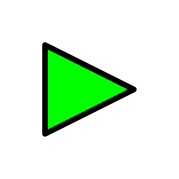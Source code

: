 <?xml version="1.0"?>
<!DOCTYPE ipe SYSTEM "ipe.dtd">
<ipe version="70010" creator="Ipe 7.0.10">
<info created="D:20101030233541" modified="D:20101030235916"/>
<ipestyle name="basic">
<symbol name="arrow/arc(spx)">
<path stroke="sym-stroke" fill="sym-stroke" pen="sym-pen">
0 0 m
-1 0.333 l
-1 -0.333 l
h
</path>
</symbol>
<symbol name="arrow/farc(spx)">
<path stroke="sym-stroke" fill="white" pen="sym-pen">
0 0 m
-1 0.333 l
-1 -0.333 l
h
</path>
</symbol>
<symbol name="mark/circle(sx)" transformations="translations">
<path fill="sym-stroke">
0.6 0 0 0.6 0 0 e
0.4 0 0 0.4 0 0 e
</path>
</symbol>
<symbol name="mark/disk(sx)" transformations="translations">
<path fill="sym-stroke">
0.6 0 0 0.6 0 0 e
</path>
</symbol>
<symbol name="mark/fdisk(sfx)" transformations="translations">
<group>
<path fill="sym-stroke" fillrule="eofill">
0.6 0 0 0.6 0 0 e
0.4 0 0 0.4 0 0 e
</path>
<path fill="sym-fill">
0.4 0 0 0.4 0 0 e
</path>
</group>
</symbol>
<symbol name="mark/box(sx)" transformations="translations">
<path fill="sym-stroke" fillrule="eofill">
-0.6 -0.6 m
0.6 -0.6 l
0.6 0.6 l
-0.6 0.6 l
h
-0.4 -0.4 m
0.4 -0.4 l
0.4 0.4 l
-0.4 0.4 l
h
</path>
</symbol>
<symbol name="mark/square(sx)" transformations="translations">
<path fill="sym-stroke">
-0.6 -0.6 m
0.6 -0.6 l
0.6 0.6 l
-0.6 0.6 l
h
</path>
</symbol>
<symbol name="mark/fsquare(sfx)" transformations="translations">
<group>
<path fill="sym-stroke" fillrule="eofill">
-0.6 -0.6 m
0.6 -0.6 l
0.6 0.6 l
-0.6 0.6 l
h
-0.4 -0.4 m
0.4 -0.4 l
0.4 0.4 l
-0.4 0.4 l
h
</path>
<path fill="sym-fill">
-0.4 -0.4 m
0.4 -0.4 l
0.4 0.4 l
-0.4 0.4 l
h
</path>
</group>
</symbol>
<symbol name="mark/cross(sx)" transformations="translations">
<group>
<path fill="sym-stroke">
-0.43 -0.57 m
0.57 0.43 l
0.43 0.57 l
-0.57 -0.43 l
h
</path>
<path fill="sym-stroke">
-0.43 0.57 m
0.57 -0.43 l
0.43 -0.57 l
-0.57 0.43 l
h
</path>
</group>
</symbol>
<symbol name="arrow/fnormal(spx)">
<path stroke="sym-stroke" fill="white" pen="sym-pen">
0 0 m
-1 0.333 l
-1 -0.333 l
h
</path>
</symbol>
<symbol name="arrow/pointed(spx)">
<path stroke="sym-stroke" fill="sym-stroke" pen="sym-pen">
0 0 m
-1 0.333 l
-0.8 0 l
-1 -0.333 l
h
</path>
</symbol>
<symbol name="arrow/fpointed(spx)">
<path stroke="sym-stroke" fill="white" pen="sym-pen">
0 0 m
-1 0.333 l
-0.8 0 l
-1 -0.333 l
h
</path>
</symbol>
<symbol name="arrow/linear(spx)">
<path stroke="sym-stroke" pen="sym-pen">
-1 0.333 m
0 0 l
-1 -0.333 l
</path>
</symbol>
<symbol name="arrow/fdouble(spx)">
<path stroke="sym-stroke" fill="white" pen="sym-pen">
0 0 m
-1 0.333 l
-1 -0.333 l
h
-1 0 m
-2 0.333 l
-2 -0.333 l
h
</path>
</symbol>
<symbol name="arrow/double(spx)">
<path stroke="sym-stroke" fill="sym-stroke" pen="sym-pen">
0 0 m
-1 0.333 l
-1 -0.333 l
h
-1 0 m
-2 0.333 l
-2 -0.333 l
h
</path>
</symbol>
<pen name="heavier" value="0.8"/>
<pen name="fat" value="1.2"/>
<pen name="ultrafat" value="2"/>
<symbolsize name="large" value="5"/>
<symbolsize name="small" value="2"/>
<symbolsize name="tiny" value="1.1"/>
<arrowsize name="large" value="10"/>
<arrowsize name="small" value="5"/>
<arrowsize name="tiny" value="3"/>
<color name="red" value="1 0 0"/>
<color name="green" value="0 1 0"/>
<color name="blue" value="0 0 1"/>
<color name="yellow" value="1 1 0"/>
<color name="orange" value="1 0.647 0"/>
<color name="gold" value="1 0.843 0"/>
<color name="purple" value="0.627 0.125 0.941"/>
<color name="gray" value="0.745"/>
<color name="brown" value="0.647 0.165 0.165"/>
<color name="navy" value="0 0 0.502"/>
<color name="pink" value="1 0.753 0.796"/>
<color name="seagreen" value="0.18 0.545 0.341"/>
<color name="turquoise" value="0.251 0.878 0.816"/>
<color name="violet" value="0.933 0.51 0.933"/>
<color name="darkblue" value="0 0 0.545"/>
<color name="darkcyan" value="0 0.545 0.545"/>
<color name="darkgray" value="0.663"/>
<color name="darkgreen" value="0 0.392 0"/>
<color name="darkmagenta" value="0.545 0 0.545"/>
<color name="darkorange" value="1 0.549 0"/>
<color name="darkred" value="0.545 0 0"/>
<color name="lightblue" value="0.678 0.847 0.902"/>
<color name="lightcyan" value="0.878 1 1"/>
<color name="lightgray" value="0.827"/>
<color name="lightgreen" value="0.565 0.933 0.565"/>
<color name="lightyellow" value="1 1 0.878"/>
<dashstyle name="dashed" value="[4] 0"/>
<dashstyle name="dotted" value="[1 3] 0"/>
<dashstyle name="dash dotted" value="[4 2 1 2] 0"/>
<dashstyle name="dash dot dotted" value="[4 2 1 2 1 2] 0"/>
<textsize name="large" value="\large"/>
<textsize name="small" value="\small"/>
<textsize name="tiny" value="\tiny"/>
<textsize name="Large" value="\Large"/>
<textsize name="LARGE" value="\LARGE"/>
<textsize name="huge" value="\huge"/>
<textsize name="Huge" value="\Huge"/>
<textsize name="footnote" value="\footnotesize"/>
<textstyle name="center" begin="\begin{center}" end="\end{center}"/>
<textstyle name="itemize" begin="\begin{itemize}" end="\end{itemize}"/>
<textstyle name="item" begin="\begin{itemize}\item{}" end="\end{itemize}"/>
<gridsize name="4 pts" value="4"/>
<gridsize name="8 pts (~3 mm)" value="8"/>
<gridsize name="16 pts (~6 mm)" value="16"/>
<gridsize name="32 pts (~12 mm)" value="32"/>
<gridsize name="10 pts (~3.5 mm)" value="10"/>
<gridsize name="20 pts (~7 mm)" value="20"/>
<gridsize name="14 pts (~5 mm)" value="14"/>
<gridsize name="28 pts (~10 mm)" value="28"/>
<gridsize name="56 pts (~20 mm)" value="56"/>
<anglesize name="90 deg" value="90"/>
<anglesize name="60 deg" value="60"/>
<anglesize name="45 deg" value="45"/>
<anglesize name="30 deg" value="30"/>
<anglesize name="22.5 deg" value="22.5"/>
<tiling name="falling" angle="-60" step="4" width="1"/>
<tiling name="rising" angle="30" step="4" width="1"/>
</ipestyle>
<ipestyle name="minimum">
<color name="black" value="0"/>
<color name="white" value="1"/>
<color name="red" value="1 0 0"/>
<color name="green" value="0 0.501 0"/>
<color name="blue" value="0 0 1"/>
<color name="yellow" value="1 1 0"/>
<color name="orange" value="1 0.647 0"/>
<color name="gold" value="1 0.843 0"/>
<color name="purple" value="0.501 0 0.501"/>
<color name="gray" value="0.501"/>
<color name="brown" value="0.647 0.164 0.164"/>
<color name="navy" value="0 0 0.501"/>
<color name="pink" value="1 0.752 0.796"/>
<color name="seagreen" value="0.18 0.545 0.341"/>
<color name="turquoise" value="0.25 0.878 0.815"/>
<color name="violet" value="0.933 0.509 0.933"/>
<color name="darkblue" value="0 0 0.545"/>
<color name="darkcyan" value="0 0.545 0.545"/>
<color name="darkgray" value="0.662"/>
<color name="darkgreen" value="0 0.392 0"/>
<color name="darkmagenta" value="0.545 0 0.545"/>
<color name="darkorange" value="1 0.549 0"/>
<color name="darkred" value="0.545 0 0"/>
<color name="lightblue" value="0.678 0.847 0.901"/>
<color name="lightcyan" value="0.878 1 1"/>
<color name="lightgray" value="0.827"/>
<color name="lightgreen" value="0.564 0.933 0.564"/>
<color name="lightyellow" value="1 1 0.878"/>
<color name="aliceblue" value="0.941 0.972 1"/>
<color name="antiquewhite" value="0.98 0.921 0.843"/>
<color name="aqua" value="0 1 1"/>
<color name="aquamarine" value="0.498 1 0.831"/>
<color name="azure" value="0.941 1 1"/>
<color name="beige" value="0.96 0.96 0.862"/>
<color name="bisque" value="1 0.894 0.768"/>
<color name="blanchedalmond" value="1 0.921 0.803"/>
<color name="blueviolet" value="0.541 0.168 0.886"/>
<color name="burlywood" value="0.87 0.721 0.529"/>
<color name="cadetblue" value="0.372 0.619 0.627"/>
<color name="chartreuse" value="0.498 1 0"/>
<color name="chocolate" value="0.823 0.411 0.117"/>
<color name="coral" value="1 0.498 0.313"/>
<color name="cornflowerblue" value="0.392 0.584 0.929"/>
<color name="cornsilk" value="1 0.972 0.862"/>
<color name="crimson" value="0.862 0.078 0.235"/>
<color name="cyan" value="0 1 1"/>
<color name="darkgoldenrod" value="0.721 0.525 0.043"/>
<color name="darkkhaki" value="0.741 0.717 0.419"/>
<color name="darkolivegreen" value="0.333 0.419 0.184"/>
<color name="darkorchid" value="0.6 0.196 0.8"/>
<color name="darksalmon" value="0.913 0.588 0.478"/>
<color name="darkseagreen" value="0.56 0.737 0.56"/>
<color name="darkslateblue" value="0.282 0.239 0.545"/>
<color name="darkslategray" value="0.184 0.309 0.309"/>
<color name="darkturquoise" value="0 0.807 0.819"/>
<color name="darkviolet" value="0.58 0 0.827"/>
<color name="deeppink" value="1 0.078 0.576"/>
<color name="deepskyblue" value="0 0.749 1"/>
<color name="dimgray" value="0.411"/>
<color name="dodgerblue" value="0.117 0.564 1"/>
<color name="firebrick" value="0.698 0.133 0.133"/>
<color name="floralwhite" value="1 0.98 0.941"/>
<color name="forestgreen" value="0.133 0.545 0.133"/>
<color name="fuchsia" value="1 0 1"/>
<color name="gainsboro" value="0.862"/>
<color name="ghostwhite" value="0.972 0.972 1"/>
<color name="goldenrod" value="0.854 0.647 0.125"/>
<color name="greenyellow" value="0.678 1 0.184"/>
<color name="honeydew" value="0.941 1 0.941"/>
<color name="hotpink" value="1 0.411 0.705"/>
<color name="indianred" value="0.803 0.36 0.36"/>
<color name="indigo" value="0.294 0 0.509"/>
<color name="ivory" value="1 1 0.941"/>
<color name="khaki" value="0.941 0.901 0.549"/>
<color name="lavender" value="0.901 0.901 0.98"/>
<color name="lavenderblush" value="1 0.941 0.96"/>
<color name="lawngreen" value="0.486 0.988 0"/>
<color name="lemonchiffon" value="1 0.98 0.803"/>
<color name="lightcoral" value="0.941 0.501 0.501"/>
<color name="lightgoldenrodyellow" value="0.98 0.98 0.823"/>
<color name="lightpink" value="1 0.713 0.756"/>
<color name="lightsalmon" value="1 0.627 0.478"/>
<color name="lightseagreen" value="0.125 0.698 0.666"/>
<color name="lightskyblue" value="0.529 0.807 0.98"/>
<color name="lightslategray" value="0.466 0.533 0.6"/>
<color name="lightsteelblue" value="0.69 0.768 0.87"/>
<color name="lime" value="0 1 0"/>
<color name="limegreen" value="0.196 0.803 0.196"/>
<color name="linen" value="0.98 0.941 0.901"/>
<color name="magenta" value="1 0 1"/>
<color name="maroon" value="0.501 0 0"/>
<color name="mediumaquamarine" value="0.4 0.803 0.666"/>
<color name="mediumblue" value="0 0 0.803"/>
<color name="mediumorchid" value="0.729 0.333 0.827"/>
<color name="mediumpurple" value="0.576 0.439 0.858"/>
<color name="mediumseagreen" value="0.235 0.701 0.443"/>
<color name="mediumslateblue" value="0.482 0.407 0.933"/>
<color name="mediumspringgreen" value="0 0.98 0.603"/>
<color name="mediumturquoise" value="0.282 0.819 0.8"/>
<color name="mediumvioletred" value="0.78 0.082 0.521"/>
<color name="midnightblue" value="0.098 0.098 0.439"/>
<color name="mintcream" value="0.96 1 0.98"/>
<color name="mistyrose" value="1 0.894 0.882"/>
<color name="moccasin" value="1 0.894 0.709"/>
<color name="navajowhite" value="1 0.87 0.678"/>
<color name="oldlace" value="0.992 0.96 0.901"/>
<color name="olive" value="0.501 0.501 0"/>
<color name="olivedrab" value="0.419 0.556 0.137"/>
<color name="orangered" value="1 0.27 0"/>
<color name="orchid" value="0.854 0.439 0.839"/>
<color name="palegoldenrod" value="0.933 0.909 0.666"/>
<color name="palegreen" value="0.596 0.984 0.596"/>
<color name="paleturquoise" value="0.686 0.933 0.933"/>
<color name="palevioletred" value="0.858 0.439 0.576"/>
<color name="papayawhip" value="1 0.937 0.835"/>
<color name="peachpuff" value="1 0.854 0.725"/>
<color name="peru" value="0.803 0.521 0.247"/>
<color name="plum" value="0.866 0.627 0.866"/>
<color name="powderblue" value="0.69 0.878 0.901"/>
<color name="rosybrown" value="0.737 0.56 0.56"/>
<color name="royalblue" value="0.254 0.411 0.882"/>
<color name="saddlebrown" value="0.545 0.27 0.074"/>
<color name="salmon" value="0.98 0.501 0.447"/>
<color name="sandybrown" value="0.956 0.643 0.376"/>
<color name="seashell" value="1 0.96 0.933"/>
<color name="sienna" value="0.627 0.321 0.176"/>
<color name="silver" value="0.752"/>
<color name="skyblue" value="0.529 0.807 0.921"/>
<color name="slateblue" value="0.415 0.352 0.803"/>
<color name="slategray" value="0.439 0.501 0.564"/>
<color name="snow" value="1 0.98 0.98"/>
<color name="springgreen" value="0 1 0.498"/>
<color name="steelblue" value="0.274 0.509 0.705"/>
<color name="tan" value="0.823 0.705 0.549"/>
<color name="teal" value="0 0.501 0.501"/>
<color name="thistle" value="0.847 0.749 0.847"/>
<color name="tomato" value="1 0.388 0.278"/>
<color name="wheat" value="0.96 0.87 0.701"/>
<color name="whitesmoke" value="0.96"/>
<color name="yellowgreen" value="0.603 0.803 0.196"/>
<opacity name="0%" value="0"/>
<opacity name="10%" value="0.1"/>
<opacity name="20%" value="0.2"/>
<opacity name="30%" value="0.3"/>
<opacity name="40%" value="0.4"/>
<opacity name="50%" value="0.5"/>
<opacity name="60%" value="0.6"/>
<opacity name="70%" value="0.7"/>
<opacity name="80%" value="0.8"/>
<opacity name="90%" value="0.9"/>
<opacity name="100%" value="1"/>
</ipestyle>
<page>
<layer name="alpha"/>
<view layers="alpha" active="alpha"/>
<path layer="alpha" fill="white" opacity="0%">
16 832 m
16 768 l
80 768 l
80 832 l
h
</path>
<path stroke="black" fill="lime" pen="ultrafat">
32 816 m
32 784 l
64 800 l
h
</path>
</page>
</ipe>
